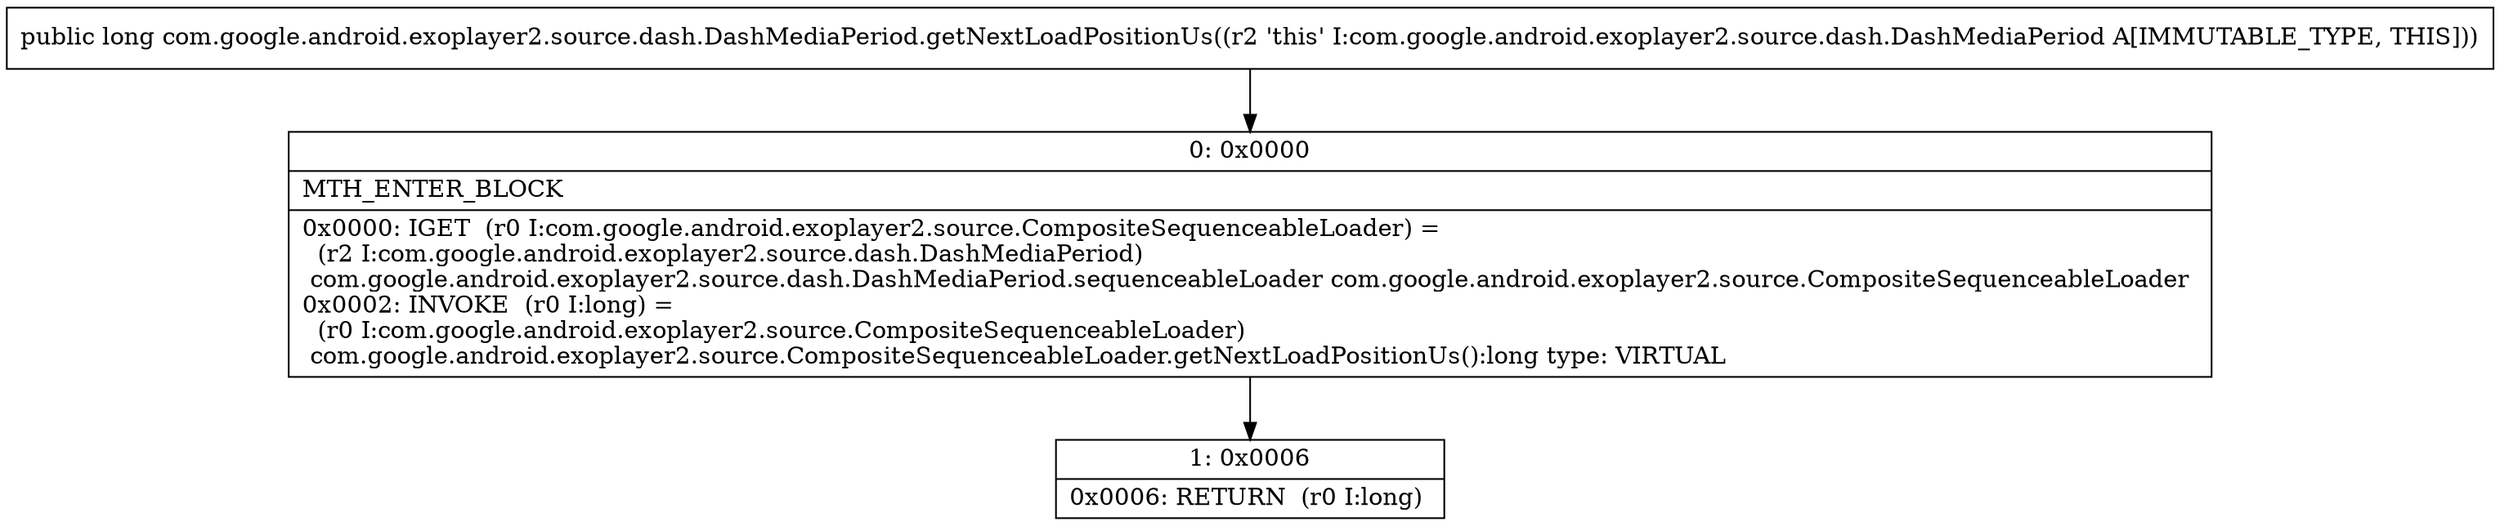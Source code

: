 digraph "CFG forcom.google.android.exoplayer2.source.dash.DashMediaPeriod.getNextLoadPositionUs()J" {
Node_0 [shape=record,label="{0\:\ 0x0000|MTH_ENTER_BLOCK\l|0x0000: IGET  (r0 I:com.google.android.exoplayer2.source.CompositeSequenceableLoader) = \l  (r2 I:com.google.android.exoplayer2.source.dash.DashMediaPeriod)\l com.google.android.exoplayer2.source.dash.DashMediaPeriod.sequenceableLoader com.google.android.exoplayer2.source.CompositeSequenceableLoader \l0x0002: INVOKE  (r0 I:long) = \l  (r0 I:com.google.android.exoplayer2.source.CompositeSequenceableLoader)\l com.google.android.exoplayer2.source.CompositeSequenceableLoader.getNextLoadPositionUs():long type: VIRTUAL \l}"];
Node_1 [shape=record,label="{1\:\ 0x0006|0x0006: RETURN  (r0 I:long) \l}"];
MethodNode[shape=record,label="{public long com.google.android.exoplayer2.source.dash.DashMediaPeriod.getNextLoadPositionUs((r2 'this' I:com.google.android.exoplayer2.source.dash.DashMediaPeriod A[IMMUTABLE_TYPE, THIS])) }"];
MethodNode -> Node_0;
Node_0 -> Node_1;
}

